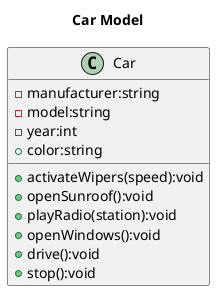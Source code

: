 @startuml
title Car Model
class Car{
    -manufacturer:string 
    -model:string 
    -year:int
    +color:string
    +activateWipers(speed):void
    +openSunroof():void
    +playRadio(station):void
    +openWindows():void
    +drive():void
    +stop():void
}
@enduml